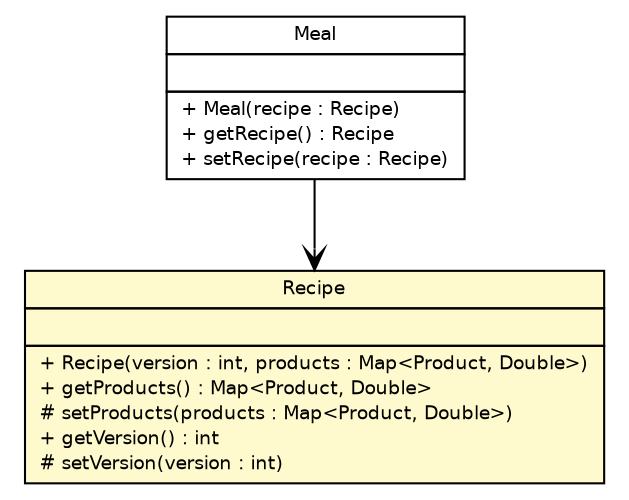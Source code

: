 #!/usr/local/bin/dot
#
# Class diagram 
# Generated by UMLGraph version R5_6-24-gf6e263 (http://www.umlgraph.org/)
#

digraph G {
	edge [fontname="Helvetica",fontsize=10,labelfontname="Helvetica",labelfontsize=10];
	node [fontname="Helvetica",fontsize=10,shape=plaintext];
	nodesep=0.25;
	ranksep=0.5;
	// org.nicepop.domain.Meal
	c34 [label=<<table title="org.nicepop.domain.Meal" border="0" cellborder="1" cellspacing="0" cellpadding="2" port="p" href="./Meal.html">
		<tr><td><table border="0" cellspacing="0" cellpadding="1">
<tr><td align="center" balign="center"> Meal </td></tr>
		</table></td></tr>
		<tr><td><table border="0" cellspacing="0" cellpadding="1">
<tr><td align="left" balign="left">  </td></tr>
		</table></td></tr>
		<tr><td><table border="0" cellspacing="0" cellpadding="1">
<tr><td align="left" balign="left"> + Meal(recipe : Recipe) </td></tr>
<tr><td align="left" balign="left"> + getRecipe() : Recipe </td></tr>
<tr><td align="left" balign="left"> + setRecipe(recipe : Recipe) </td></tr>
		</table></td></tr>
		</table>>, URL="./Meal.html", fontname="Helvetica", fontcolor="black", fontsize=9.0];
	// org.nicepop.domain.Recipe
	c36 [label=<<table title="org.nicepop.domain.Recipe" border="0" cellborder="1" cellspacing="0" cellpadding="2" port="p" bgcolor="lemonChiffon" href="./Recipe.html">
		<tr><td><table border="0" cellspacing="0" cellpadding="1">
<tr><td align="center" balign="center"> Recipe </td></tr>
		</table></td></tr>
		<tr><td><table border="0" cellspacing="0" cellpadding="1">
<tr><td align="left" balign="left">  </td></tr>
		</table></td></tr>
		<tr><td><table border="0" cellspacing="0" cellpadding="1">
<tr><td align="left" balign="left"> + Recipe(version : int, products : Map&lt;Product, Double&gt;) </td></tr>
<tr><td align="left" balign="left"> + getProducts() : Map&lt;Product, Double&gt; </td></tr>
<tr><td align="left" balign="left"> # setProducts(products : Map&lt;Product, Double&gt;) </td></tr>
<tr><td align="left" balign="left"> + getVersion() : int </td></tr>
<tr><td align="left" balign="left"> # setVersion(version : int) </td></tr>
		</table></td></tr>
		</table>>, URL="./Recipe.html", fontname="Helvetica", fontcolor="black", fontsize=9.0];
	// org.nicepop.domain.Meal NAVASSOC org.nicepop.domain.Recipe
	c34:p -> c36:p [taillabel="", label="", headlabel="", fontname="Helvetica", fontcolor="black", fontsize=10.0, color="black", arrowhead=open];
}

